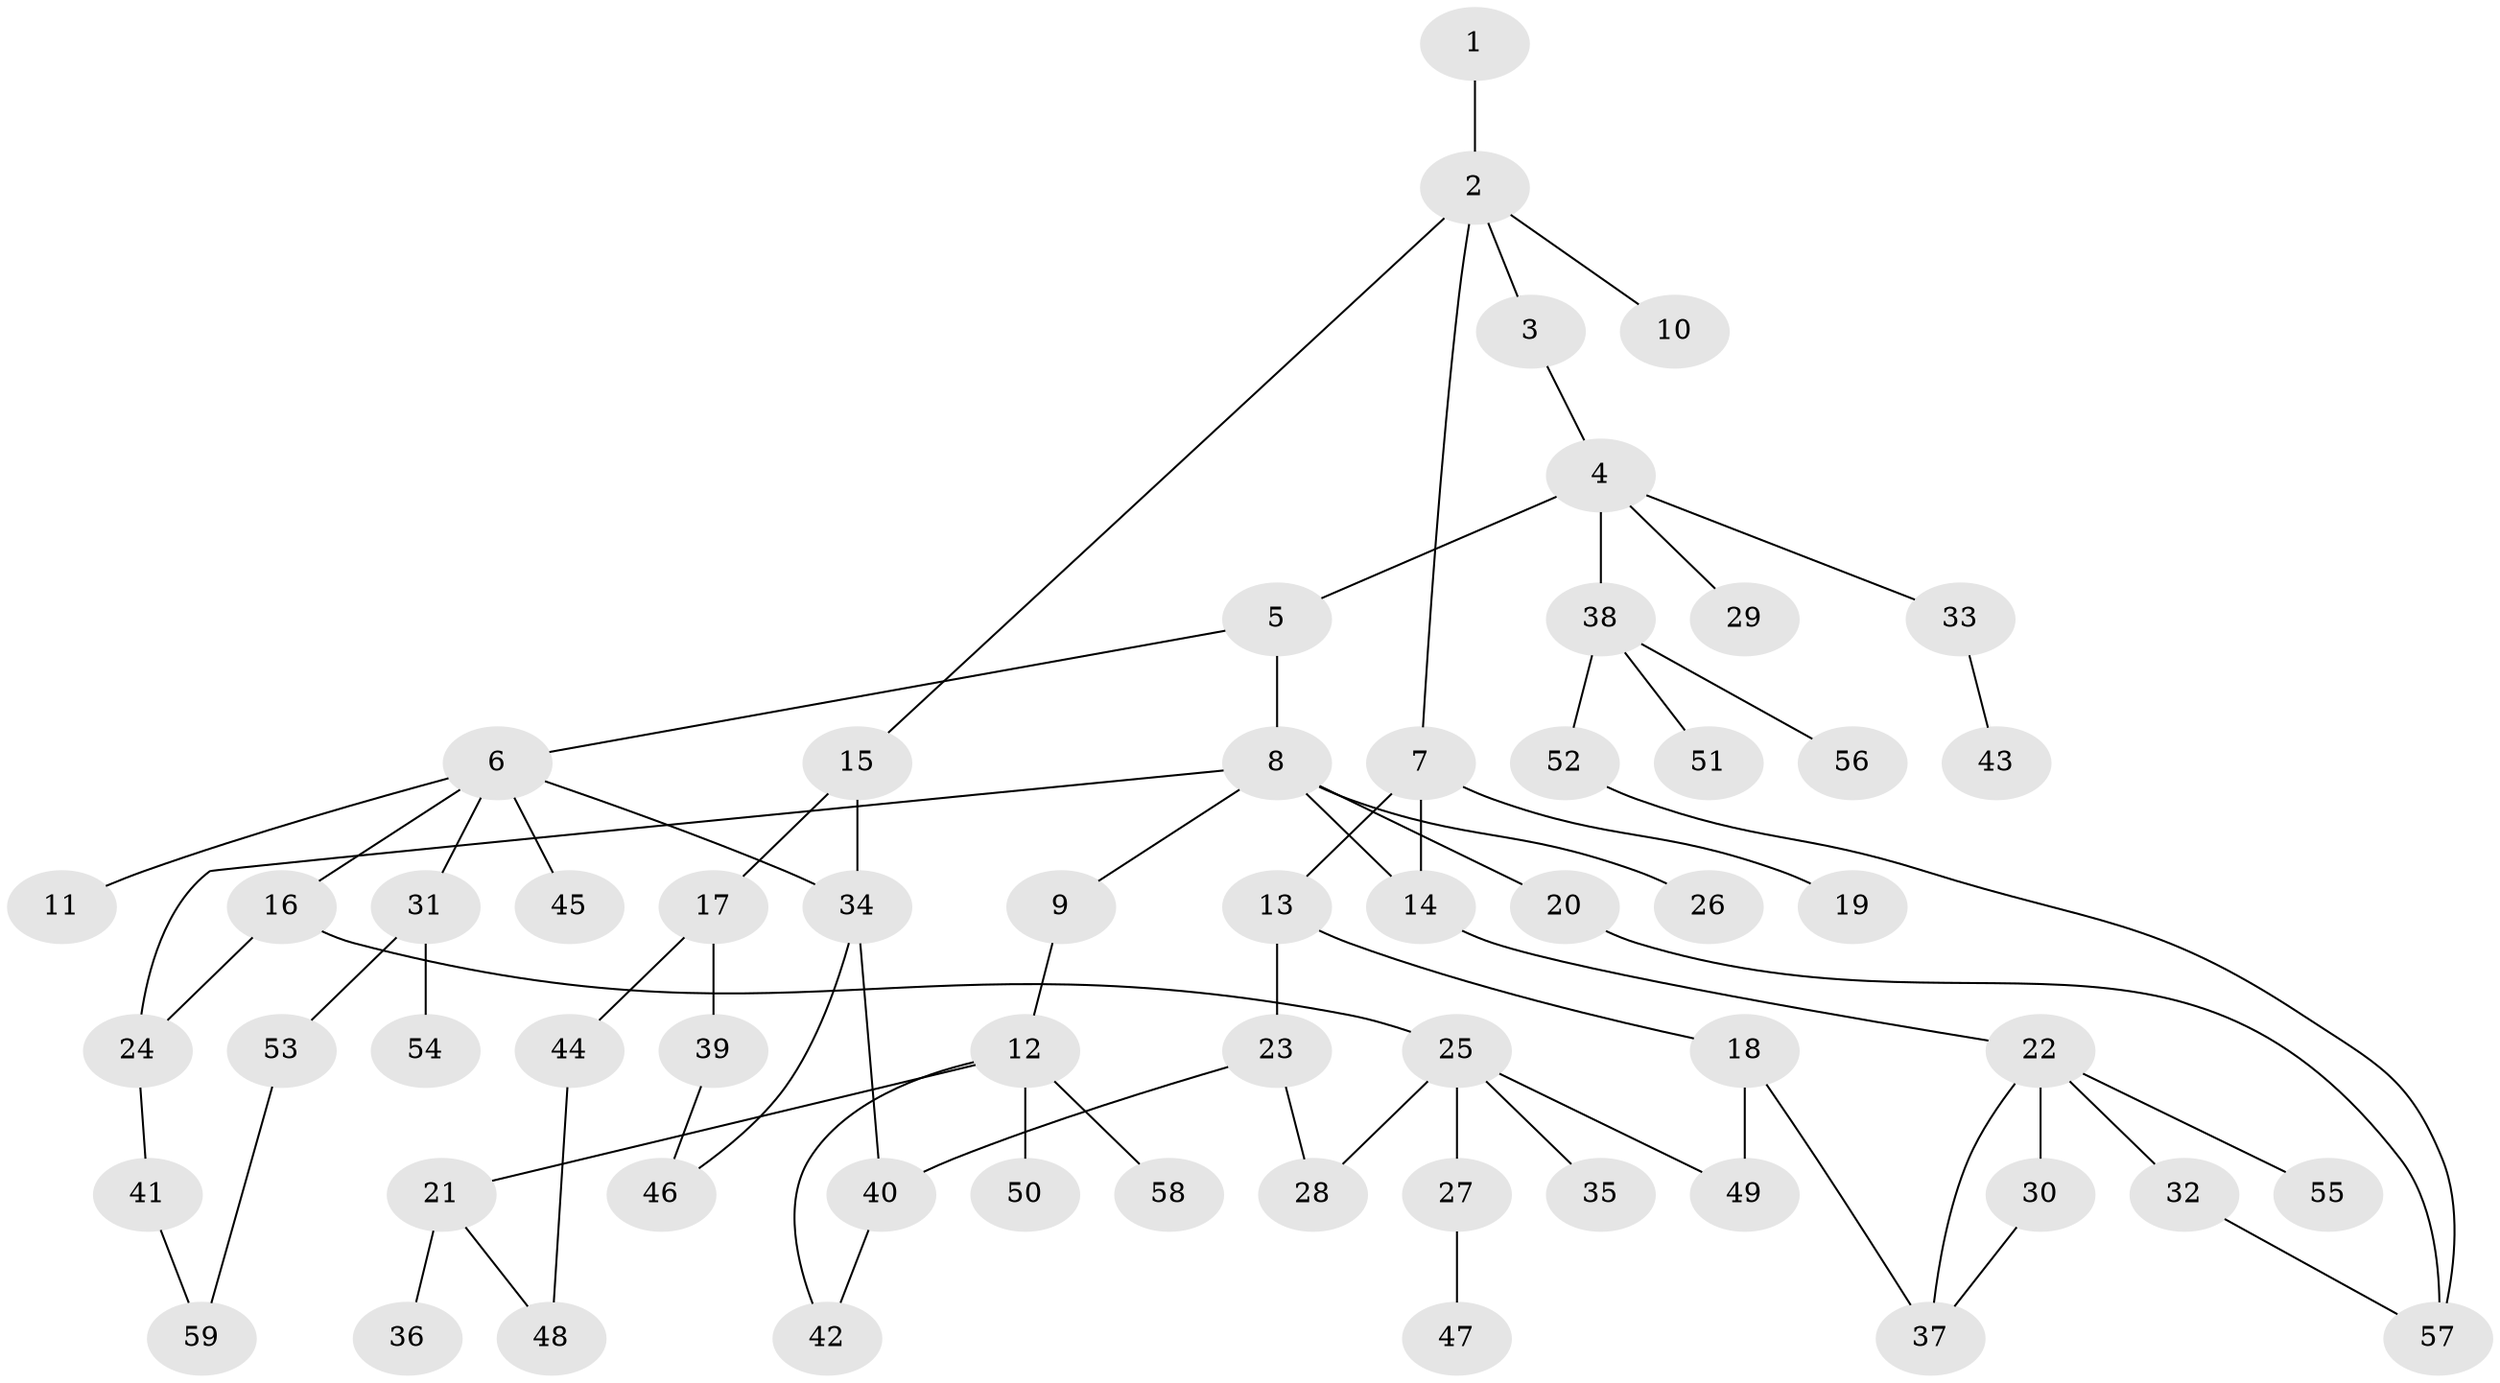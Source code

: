 // Generated by graph-tools (version 1.1) at 2025/01/03/09/25 03:01:05]
// undirected, 59 vertices, 72 edges
graph export_dot {
graph [start="1"]
  node [color=gray90,style=filled];
  1;
  2;
  3;
  4;
  5;
  6;
  7;
  8;
  9;
  10;
  11;
  12;
  13;
  14;
  15;
  16;
  17;
  18;
  19;
  20;
  21;
  22;
  23;
  24;
  25;
  26;
  27;
  28;
  29;
  30;
  31;
  32;
  33;
  34;
  35;
  36;
  37;
  38;
  39;
  40;
  41;
  42;
  43;
  44;
  45;
  46;
  47;
  48;
  49;
  50;
  51;
  52;
  53;
  54;
  55;
  56;
  57;
  58;
  59;
  1 -- 2;
  2 -- 3;
  2 -- 7;
  2 -- 10;
  2 -- 15;
  3 -- 4;
  4 -- 5;
  4 -- 29;
  4 -- 33;
  4 -- 38;
  5 -- 6;
  5 -- 8;
  6 -- 11;
  6 -- 16;
  6 -- 31;
  6 -- 45;
  6 -- 34;
  7 -- 13;
  7 -- 19;
  7 -- 14;
  8 -- 9;
  8 -- 14;
  8 -- 20;
  8 -- 26;
  8 -- 24;
  9 -- 12;
  12 -- 21;
  12 -- 42;
  12 -- 50;
  12 -- 58;
  13 -- 18;
  13 -- 23;
  14 -- 22;
  15 -- 17;
  15 -- 34;
  16 -- 24;
  16 -- 25;
  17 -- 39;
  17 -- 44;
  18 -- 37;
  18 -- 49;
  20 -- 57;
  21 -- 36;
  21 -- 48;
  22 -- 30;
  22 -- 32;
  22 -- 55;
  22 -- 37;
  23 -- 40;
  23 -- 28;
  24 -- 41;
  25 -- 27;
  25 -- 28;
  25 -- 35;
  25 -- 49;
  27 -- 47;
  30 -- 37;
  31 -- 53;
  31 -- 54;
  32 -- 57;
  33 -- 43;
  34 -- 46;
  34 -- 40;
  38 -- 51;
  38 -- 52;
  38 -- 56;
  39 -- 46;
  40 -- 42;
  41 -- 59;
  44 -- 48;
  52 -- 57;
  53 -- 59;
}
